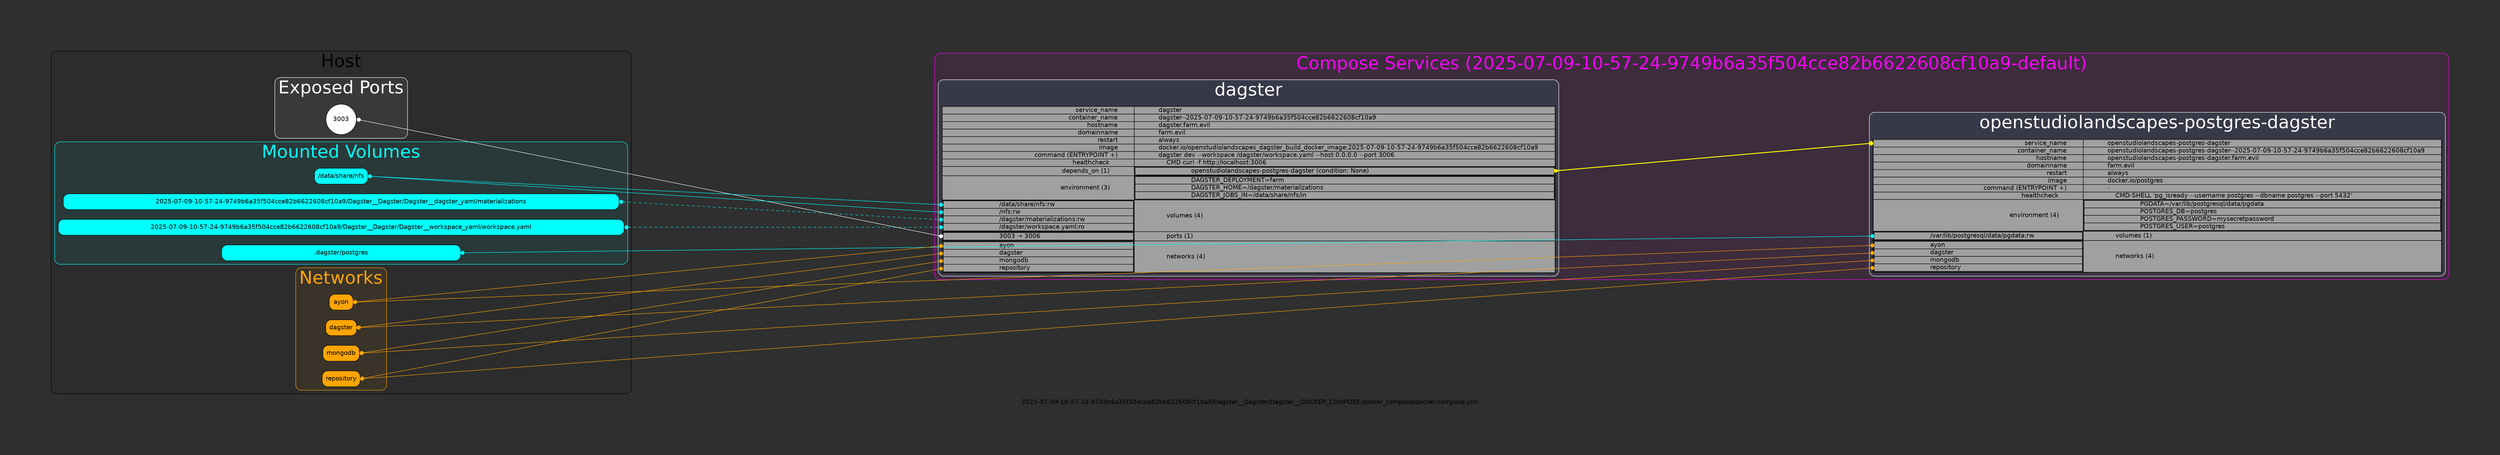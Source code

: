 digraph main_graph {
	graph [bb="0,0,5521,815",
		bgcolor="#2f2f2f",
		fontname=Helvetica,
		label="2025-07-09-10-57-24-9749b6a35f504cce82b6622608cf10a9/Dagster__Dagster/Dagster__\
DOCKER_COMPOSE/docker_compose/docker-compose.yml",
		lheight=0.21,
		lp="2760.5,11.5",
		lwidth=19.99,
		nodesep=0.3,
		pad=1.5,
		rankdir=LR,
		ranksep=10,
		splines=line,
		style=rounded
	];
	node [label="\N"];
	subgraph "cluster_cluster_root_services_2025-07-09-10-57-24-9749b6a35f504cce82b6622608cf10a9-default" {
		graph [bb="2011,290,5513,804",
			color="#FF00FF",
			fillcolor="#FF00FF10",
			fontcolor="#FF00FF",
			fontname=Helvetica,
			fontsize=40,
			label="Compose Services (2025-07-09-10-57-24-9749b6a35f504cce82b6622608cf10a9-default)",
			lheight=0.61,
			lp="3762,778",
			lwidth=24.90,
			rankdir=TB,
			style="filled,rounded"
		];
		subgraph cluster_cluster_service_dagster {
			graph [bb="2019,298,3495,744",
				color=white,
				fillcolor="#00FFFF10",
				fontcolor=white,
				fontname=Helvetica,
				label=dagster,
				lheight=0.61,
				lp="2757,718",
				lwidth=2.14,
				rankdir=TB,
				shape=square,
				style="filled,rounded"
			];
			"NODE-SERVICE_dagster"	[color="#0A0A0A",
				fillcolor="#A0A0A0",
				fontname=Helvetica,
				height=5.2639,
				label=<<table border="1" cellspacing="0" cellpadding="0">
    <!-- SERVICE_NAME -->
    <tr>
        <td align="right" port="PLUG_NODE-SERVICE_dagster">
            service_name
        </td>
        <td align="left">
            dagster
        </td>
    </tr>
    <!-- CONTAINER_NAME -->
    <tr>
        <td align="right">
            container_name
        </td>
        <td align="left">
            dagster--2025-07-09-10-57-24-9749b6a35f504cce82b6622608cf10a9
        </td>
    </tr>
    <!-- HOSTNAME -->
    <tr>
        <td align="right">
            hostname
        </td>
        <td align="left">
            dagster.farm.evil
        </td>
    </tr>
    <!-- DOMAINNAME -->
    <tr>
        <td align="right">
            domainname
        </td>
        <td align="left">
            farm.evil
        </td>
    </tr>
    <!-- RESTART -->
    <tr>
        <td align="right">
            restart
        </td>
        <td align="left">
            always
        </td>
    </tr>
    <!-- IMAGE -->
    <tr>
        <td align="right">
            image
        </td>
        <td align="left">
            docker.io/openstudiolandscapes_dagster_build_docker_image:2025-07-09-10-57-24-9749b6a35f504cce82b6622608cf10a9
        </td>
    </tr>
    <!-- COMMAND -->
    <tr>
        <td align="right">
            command (ENTRYPOINT +)
        </td>
        <td align="left">
            dagster dev --workspace /dagster/workspace.yaml --host 0.0.0.0 --port 3006
        </td>
    </tr>
    <!-- HEALTHCHECK -->
    
        <tr>
            <td align="right">
                healthcheck
            </td>
            <td align="left">
                CMD curl -f http://localhost:3006
            </td>
        </tr>
    
    <!-- DEPENDS_ON -->
    
        <tr>
            <td align="right">
                depends_on (1)
            </td>
            <td>
                <table border="1" cellspacing="0" cellpadding="0">
                    
                    <tr>
                        <td align="left" port="PLUG_DEPENDS_ON_NODE-SERVICE_openstudiolandscapes-postgres-dagster">
                            openstudiolandscapes-postgres-dagster (condition: None)
                        </td>
                    </tr>
                    
                </table>
            </td>
        </tr>
    
    <!-- ENVIRONMENT -->
    
        <tr>
            <td align="right">
                environment (3)
            </td>
            <td align="left">
                <table border="1" cellspacing="0" cellpadding="0">
                    
                    <tr>
                        <td align="left">
                            DAGSTER_DEPLOYMENT=farm
                        </td>
                    </tr>
                    
                    <tr>
                        <td align="left">
                            DAGSTER_HOME=/dagster/materializations
                        </td>
                    </tr>
                    
                    <tr>
                        <td align="left">
                            DAGSTER_JOBS_IN=/data/share/nfs/in
                        </td>
                    </tr>
                    
                </table>
            </td>
        </tr>
    
    <!-- VOLUMES -->
    
        <tr>
            <td align="left">
                <table border="1" cellspacing="0" cellpadding="0">
                    
                    <tr>
                        <td align="left" port="PLUG_dagster__/data/share/nfs">
                            /data/share/nfs:rw
                        </td>
                    </tr>
                    
                    <tr>
                        <td align="left" port="PLUG_dagster__/nfs">
                            /nfs:rw
                        </td>
                    </tr>
                    
                    <tr>
                        <td align="left" port="PLUG_dagster__/dagster/materializations">
                            /dagster/materializations:rw
                        </td>
                    </tr>
                    
                    <tr>
                        <td align="left" port="PLUG_dagster__/dagster/workspace.yaml">
                            /dagster/workspace.yaml:ro
                        </td>
                    </tr>
                    
                </table>
            </td>
            <td align="left">
                volumes (4)
            </td>
        </tr>
    
    <!-- PORTS -->
    
        <tr>
            <td align="left">
                <table border="1" cellspacing="0" cellpadding="0">
                    
                    <tr>
                        
                        <td align="left" port="PLUG_dagster__3003__3006">
                            3003 &#8594; 3006
                        </td>
                    </tr>
                    
                </table>
            </td>
            <td align="left">
                ports (1)
            </td>
        </tr>
    
    <!-- NETWORKS -->
    
        <tr>
            <td align="left">
                <table border="1" cellspacing="0" cellpadding="0">
                    
                    <tr>
                        <td align="left" port="PLUG_ayon">
                            ayon
                        </td>
                    </tr>
                    
                    <tr>
                        <td align="left" port="PLUG_dagster">
                            dagster
                        </td>
                    </tr>
                    
                    <tr>
                        <td align="left" port="PLUG_mongodb">
                            mongodb
                        </td>
                    </tr>
                    
                    <tr>
                        <td align="left" port="PLUG_repository">
                            repository
                        </td>
                    </tr>
                    
                </table>
            </td>
            <td align="left">
                networks (4)
            </td>
        </tr>
    
</table>>,
				labeljust=l,
				pos="2757,495",
				shape=plain,
				style=filled,
				width=20.278];
		}
		subgraph "cluster_cluster_service_openstudiolandscapes-postgres-dagster" {
			graph [bb="4199,298,5505,670",
				color=white,
				fillcolor="#00FFFF10",
				fontcolor=white,
				fontname=Helvetica,
				label="openstudiolandscapes-postgres-dagster",
				lheight=0.61,
				lp="4852,644",
				lwidth=11.21,
				rankdir=TB,
				shape=square,
				style="filled,rounded"
			];
			"NODE-SERVICE_openstudiolandscapes-postgres-dagster"	[color="#0A0A0A",
				fillcolor="#A0A0A0",
				fontname=Helvetica,
				height=4.2083,
				label=<<table border="1" cellspacing="0" cellpadding="0">
    <!-- SERVICE_NAME -->
    <tr>
        <td align="right" port="PLUG_NODE-SERVICE_openstudiolandscapes-postgres-dagster">
            service_name
        </td>
        <td align="left">
            openstudiolandscapes-postgres-dagster
        </td>
    </tr>
    <!-- CONTAINER_NAME -->
    <tr>
        <td align="right">
            container_name
        </td>
        <td align="left">
            openstudiolandscapes-postgres-dagster--2025-07-09-10-57-24-9749b6a35f504cce82b6622608cf10a9
        </td>
    </tr>
    <!-- HOSTNAME -->
    <tr>
        <td align="right">
            hostname
        </td>
        <td align="left">
            openstudiolandscapes-postgres-dagster.farm.evil
        </td>
    </tr>
    <!-- DOMAINNAME -->
    <tr>
        <td align="right">
            domainname
        </td>
        <td align="left">
            farm.evil
        </td>
    </tr>
    <!-- RESTART -->
    <tr>
        <td align="right">
            restart
        </td>
        <td align="left">
            always
        </td>
    </tr>
    <!-- IMAGE -->
    <tr>
        <td align="right">
            image
        </td>
        <td align="left">
            docker.io/postgres
        </td>
    </tr>
    <!-- COMMAND -->
    <tr>
        <td align="right">
            command (ENTRYPOINT +)
        </td>
        <td align="left">
            -
        </td>
    </tr>
    <!-- HEALTHCHECK -->
    
        <tr>
            <td align="right">
                healthcheck
            </td>
            <td align="left">
                CMD-SHELL 'pg_isready --username postgres --dbname postgres --port 5432'
            </td>
        </tr>
    
    <!-- DEPENDS_ON -->
    
    <!-- ENVIRONMENT -->
    
        <tr>
            <td align="right">
                environment (4)
            </td>
            <td align="left">
                <table border="1" cellspacing="0" cellpadding="0">
                    
                    <tr>
                        <td align="left">
                            PGDATA=/var/lib/postgresql/data/pgdata
                        </td>
                    </tr>
                    
                    <tr>
                        <td align="left">
                            POSTGRES_DB=postgres
                        </td>
                    </tr>
                    
                    <tr>
                        <td align="left">
                            POSTGRES_PASSWORD=mysecretpassword
                        </td>
                    </tr>
                    
                    <tr>
                        <td align="left">
                            POSTGRES_USER=postgres
                        </td>
                    </tr>
                    
                </table>
            </td>
        </tr>
    
    <!-- VOLUMES -->
    
        <tr>
            <td align="left">
                <table border="1" cellspacing="0" cellpadding="0">
                    
                    <tr>
                        <td align="left" port="PLUG_openstudiolandscapes-postgres-dagster__/var/lib/postgresql/data/pgdata">
                            /var/lib/postgresql/data/pgdata:rw
                        </td>
                    </tr>
                    
                </table>
            </td>
            <td align="left">
                volumes (1)
            </td>
        </tr>
    
    <!-- PORTS -->
    
    <!-- NETWORKS -->
    
        <tr>
            <td align="left">
                <table border="1" cellspacing="0" cellpadding="0">
                    
                    <tr>
                        <td align="left" port="PLUG_ayon">
                            ayon
                        </td>
                    </tr>
                    
                    <tr>
                        <td align="left" port="PLUG_dagster">
                            dagster
                        </td>
                    </tr>
                    
                    <tr>
                        <td align="left" port="PLUG_mongodb">
                            mongodb
                        </td>
                    </tr>
                    
                    <tr>
                        <td align="left" port="PLUG_repository">
                            repository
                        </td>
                    </tr>
                    
                </table>
            </td>
            <td align="left">
                networks (4)
            </td>
        </tr>
    
</table>>,
				labeljust=l,
				pos="4852,458",
				shape=plain,
				style=filled,
				width=17.917];
		}
		"NODE-SERVICE_dagster":"PLUG_DEPENDS_ON_NODE-SERVICE_openstudiolandscapes-postgres-dagster":e -> "NODE-SERVICE_openstudiolandscapes-postgres-dagster":"PLUG_NODE-SERVICE_openstudiolandscapes-postgres-dagster":w	[arrowhead=dot,
			arrowtail=inv,
			color=yellow,
			dir=both,
			fontname=Helvetica,
			pos="s,3485,537 e,4207,600 3495.2,537.89 3577,545.02 4124.2,592.77 4198.6,599.27",
			style=bold];
	}
	subgraph cluster_cluster_host {
		graph [bb="8,31,1323,807",
			color="#000000",
			fillcolor="#00000010",
			fontcolor="#000000",
			fontname=Helvetica,
			fontsize=40,
			label=Host,
			lheight=0.61,
			lp="665.5,781",
			lwidth=1.28,
			rankdir=TB,
			style="filled,rounded"
		];
		subgraph cluster_cluster_root_ports {
			graph [bb="515.05,611,815.95,747",
				color="#FFFFFF",
				fillcolor="#FFFFFF10",
				fontcolor="#FFFFFF",
				fontname=Helvetica,
				fontsize=40,
				label="Exposed Ports",
				lheight=0.61,
				lp="665.5,721",
				lwidth=3.96,
				rankdir=TB,
				style="filled,rounded"
			];
			dagster__3003__3006	[color=black,
				fillcolor="#FFFFFF",
				fontname=Helvetica,
				height=0.95686,
				label=3003,
				pos="665.5,653",
				shape=circle,
				style=filled,
				width=0.95686];
		}
		subgraph cluster_cluster_root_volumes {
			graph [bb="16,325,1315,603",
				color="#00FFFF",
				fillcolor="#00FFFF10",
				fontcolor="#00FFFF",
				fontname=Helvetica,
				fontsize=40,
				label="Mounted Volumes",
				lheight=0.61,
				lp="665.5,577",
				lwidth=5.00,
				rankdir=TB,
				style="filled,rounded"
			];
			"/data/share/nfs"	[color=black,
				fillcolor="#00FFFF",
				fontname=Helvetica,
				height=0.5,
				label="/data/share/nfs",
				pos="665.5,525",
				shape=box,
				style="filled,rounded",
				width=1.6806];
			"2025-07-09-10-57-24-9749b6a35f504cce82b6622608cf10a9/Dagster__Dagster/Dagster__\
dagster_yaml/materializations"	[color=black,
				fillcolor="#00FFFF",
				fontname=Helvetica,
				height=0.5,
				label="2025-07-09-10-57-24-9749b6a35f504cce82b6622608cf10a9/Dagster__Dagster/Dagster__\
dagster_yaml/materializations",
				pos="665.5,467",
				shape=box,
				style="filled,rounded",
				width=17.5];
			"2025-07-09-10-57-24-9749b6a35f504cce82b6622608cf10a9/Dagster__Dagster/Dagster__\
workspace_yaml/workspace.yaml"	[color=black,
				fillcolor="#00FFFF",
				fontname=Helvetica,
				height=0.5,
				label="2025-07-09-10-57-24-9749b6a35f504cce82b6622608cf10a9/Dagster__Dagster/Dagster__\
workspace_yaml/workspace.yaml",
				pos="665.5,409",
				shape=box,
				style="filled,rounded",
				width=17.819];
			".dagster/postgres"	[color=black,
				fillcolor="#00FFFF",
				fontname=Helvetica,
				height=0.5,
				label=".dagster/postgres",
				pos="665.5,351",
				shape=box,
				style="filled,rounded",
				width=7.5278];
		}
		subgraph cluster_cluster_root_networks {
			graph [bb="562.5,39,768.5,317",
				color="#FFA500",
				fillcolor="#FFA50010",
				fontcolor="#FFA500",
				fontname=Helvetica,
				fontsize=40,
				label=Networks,
				lheight=0.61,
				lp="665.5,291",
				lwidth=2.64,
				rankdir=TB,
				style="filled,rounded"
			];
			ayon	[color=black,
				fillcolor="#FFA500",
				fontname=Helvetica,
				height=0.5,
				label=ayon,
				pos="665.5,239",
				shape=box,
				style="filled,rounded",
				width=0.75];
			dagster	[color=black,
				fillcolor="#FFA500",
				fontname=Helvetica,
				height=0.5,
				label=dagster,
				pos="665.5,181",
				shape=box,
				style="filled,rounded",
				width=0.97222];
			mongodb	[color=black,
				fillcolor="#FFA500",
				fontname=Helvetica,
				height=0.5,
				label=mongodb,
				pos="665.5,123",
				shape=box,
				style="filled,rounded",
				width=1.1528];
			repository	[color=black,
				fillcolor="#FFA500",
				fontname=Helvetica,
				height=0.5,
				label=repository,
				pos="665.5,65",
				shape=box,
				style="filled,rounded",
				width=1.1944];
		}
	}
	dagster__3003__3006:e -> "NODE-SERVICE_dagster":PLUG_dagster__3003__3006:w	[arrowhead=dot,
		arrowtail=dot,
		color="#FFFFFF",
		dir=both,
		fontname=Helvetica,
		pos="s,701.5,653 e,2029,388 709.63,651.38 815.26,630.29 1915.9,410.59 2021,389.61",
		style=rounded];
	"/data/share/nfs":e -> "NODE-SERVICE_dagster":"PLUG_dagster__/data/share/nfs":w	[arrowhead=dot,
		arrowtail=dot,
		color="#00FFFF",
		dir=both,
		fontname=Helvetica,
		pos="s,726.5,525 e,2029,460 734.82,524.58 840.33,519.32 1916,465.64 2020.8,460.41",
		style=solid];
	"/data/share/nfs":e -> "NODE-SERVICE_dagster":"PLUG_dagster__/nfs":w	[arrowhead=dot,
		arrowtail=dot,
		color="#00FFFF",
		dir=both,
		fontname=Helvetica,
		pos="s,726.5,525 e,2029,443 734.82,524.48 840.33,517.83 1916,450.11 2020.8,443.52",
		style=solid];
	"2025-07-09-10-57-24-9749b6a35f504cce82b6622608cf10a9/Dagster__Dagster/Dagster__\
dagster_yaml/materializations":e -> "NODE-SERVICE_dagster":"PLUG_dagster__/dagster/materializations":w	[arrowhead=dot,
		arrowtail=dot,
		color="#00FFFF",
		dir=both,
		fontname=Helvetica,
		pos="s,1296.5,467 e,2029,426 1304.7,466.54 1379.9,462.33 1946,430.65 2020.8,426.46",
		style=dashed];
	"2025-07-09-10-57-24-9749b6a35f504cce82b6622608cf10a9/Dagster__Dagster/Dagster__\
workspace_yaml/workspace.yaml":e -> "NODE-SERVICE_dagster":"PLUG_dagster__/dagster/workspace.yaml":w	[arrowhead=dot,
		arrowtail=dot,
		color="#00FFFF",
		dir=both,
		fontname=Helvetica,
		pos="s,1308.5,409 e,2029,409 1316.6,409 1390.5,409 1947.3,409 2021,409",
		style=dashed];
	".dagster/postgres":e -> "NODE-SERVICE_openstudiolandscapes-postgres-dagster":"PLUG_openstudiolandscapes-postgres-dagster__/var/lib/postgresql/data/pgdata":w	[arrowhead=dot,
		arrowtail=dot,
		color="#00FFFF",
		dir=both,
		fontname=Helvetica,
		pos="s,936.5,351 e,4210,389 944.76,351.1 1120.1,353.13 4028.8,386.9 4201.9,388.91",
		style=solid];
	ayon:e -> "NODE-SERVICE_dagster":PLUG_ayon:w	[arrowhead=dot,
		arrowtail=dot,
		color="#FFA500",
		dir=both,
		fontname=Helvetica,
		pos="s,693.5,239 e,2029,367 701.68,239.78 807.94,249.97 1915.2,356.09 2020.9,366.22",
		style=solid];
	ayon:e -> "NODE-SERVICE_openstudiolandscapes-postgres-dagster":PLUG_ayon:w	[arrowhead=dot,
		arrowtail=dot,
		color="#FFA500",
		dir=both,
		fontname=Helvetica,
		pos="s,692.5,239 e,4210,368 700.52,239.29 880.24,245.89 4021.1,361.07 4201.9,367.7",
		style=solid];
	dagster:e -> "NODE-SERVICE_dagster":PLUG_dagster:w	[arrowhead=dot,
		arrowtail=dot,
		color="#FFA500",
		dir=both,
		fontname=Helvetica,
		pos="s,701.5,181 e,2029,350 709.63,182.04 815.26,195.48 1915.9,335.6 2021,348.98",
		style=solid];
	dagster:e -> "NODE-SERVICE_openstudiolandscapes-postgres-dagster":PLUG_dagster:w	[arrowhead=dot,
		arrowtail=dot,
		color="#FFA500",
		dir=both,
		fontname=Helvetica,
		pos="s,700.5,181 e,4210,351 708.5,181.39 887.82,190.07 4021.5,341.87 4201.9,350.61",
		style=solid];
	mongodb:e -> "NODE-SERVICE_dagster":PLUG_mongodb:w	[arrowhead=dot,
		arrowtail=dot,
		color="#FFA500",
		dir=both,
		fontname=Helvetica,
		pos="s,708.5,123 e,2029,333 716.59,124.29 821.66,141 1916.5,315.1 2021,331.73",
		style=solid];
	mongodb:e -> "NODE-SERVICE_openstudiolandscapes-postgres-dagster":PLUG_mongodb:w	[arrowhead=dot,
		arrowtail=dot,
		color="#FFA500",
		dir=both,
		fontname=Helvetica,
		pos="s,707.5,123 e,4210,334 715.49,123.48 894.44,134.26 4021.9,322.67 4201.9,333.51",
		style=solid];
	repository:e -> "NODE-SERVICE_dagster":PLUG_repository:w	[arrowhead=dot,
		arrowtail=dot,
		color="#FFA500",
		dir=both,
		fontname=Helvetica,
		pos="s,709.5,65 e,2029,316 717.58,66.538 822.57,86.509 1916.5,294.61 2021,314.48",
		style=solid];
	repository:e -> "NODE-SERVICE_openstudiolandscapes-postgres-dagster":PLUG_repository:w	[arrowhead=dot,
		arrowtail=dot,
		color="#FFA500",
		dir=both,
		fontname=Helvetica,
		pos="s,708.5,65 e,4210,317 716.49,65.575 895.39,78.45 4021.9,303.46 4201.9,316.42",
		style=solid];
}
